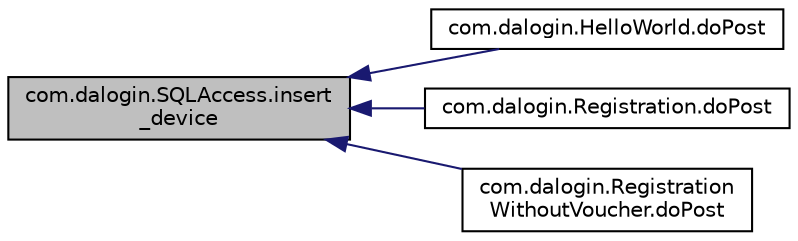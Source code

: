digraph "com.dalogin.SQLAccess.insert_device"
{
  edge [fontname="Helvetica",fontsize="10",labelfontname="Helvetica",labelfontsize="10"];
  node [fontname="Helvetica",fontsize="10",shape=record];
  rankdir="LR";
  Node56 [label="com.dalogin.SQLAccess.insert\l_device",height=0.2,width=0.4,color="black", fillcolor="grey75", style="filled", fontcolor="black"];
  Node56 -> Node57 [dir="back",color="midnightblue",fontsize="10",style="solid"];
  Node57 [label="com.dalogin.HelloWorld.doPost",height=0.2,width=0.4,color="black", fillcolor="white", style="filled",URL="$classcom_1_1dalogin_1_1_hello_world.html#a5743fb630d7e93946a8d0fd1e8ff6fa1"];
  Node56 -> Node58 [dir="back",color="midnightblue",fontsize="10",style="solid"];
  Node58 [label="com.dalogin.Registration.doPost",height=0.2,width=0.4,color="black", fillcolor="white", style="filled",URL="$classcom_1_1dalogin_1_1_registration.html#a148bd08226082d310ac19c2a03607408"];
  Node56 -> Node59 [dir="back",color="midnightblue",fontsize="10",style="solid"];
  Node59 [label="com.dalogin.Registration\lWithoutVoucher.doPost",height=0.2,width=0.4,color="black", fillcolor="white", style="filled",URL="$classcom_1_1dalogin_1_1_registration_without_voucher.html#a3d34f219af18510d2a32f9e2870b29ff"];
}
